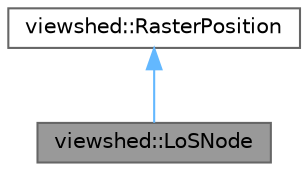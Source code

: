 digraph "viewshed::LoSNode"
{
 // LATEX_PDF_SIZE
  bgcolor="transparent";
  edge [fontname=Helvetica,fontsize=10,labelfontname=Helvetica,labelfontsize=10];
  node [fontname=Helvetica,fontsize=10,shape=box,height=0.2,width=0.4];
  Node1 [id="Node000001",label="viewshed::LoSNode",height=0.2,width=0.4,color="gray40", fillcolor="grey60", style="filled", fontcolor="black",tooltip="Representation of single cell that creates a point on LoS."];
  Node2 -> Node1 [id="edge1_Node000001_Node000002",dir="back",color="steelblue1",style="solid",tooltip=" "];
  Node2 [id="Node000002",label="viewshed::RasterPosition",height=0.2,width=0.4,color="gray40", fillcolor="white", style="filled",URL="$classviewshed_1_1RasterPosition.html",tooltip="Class to represent position on raster in term of row and column."];
}
